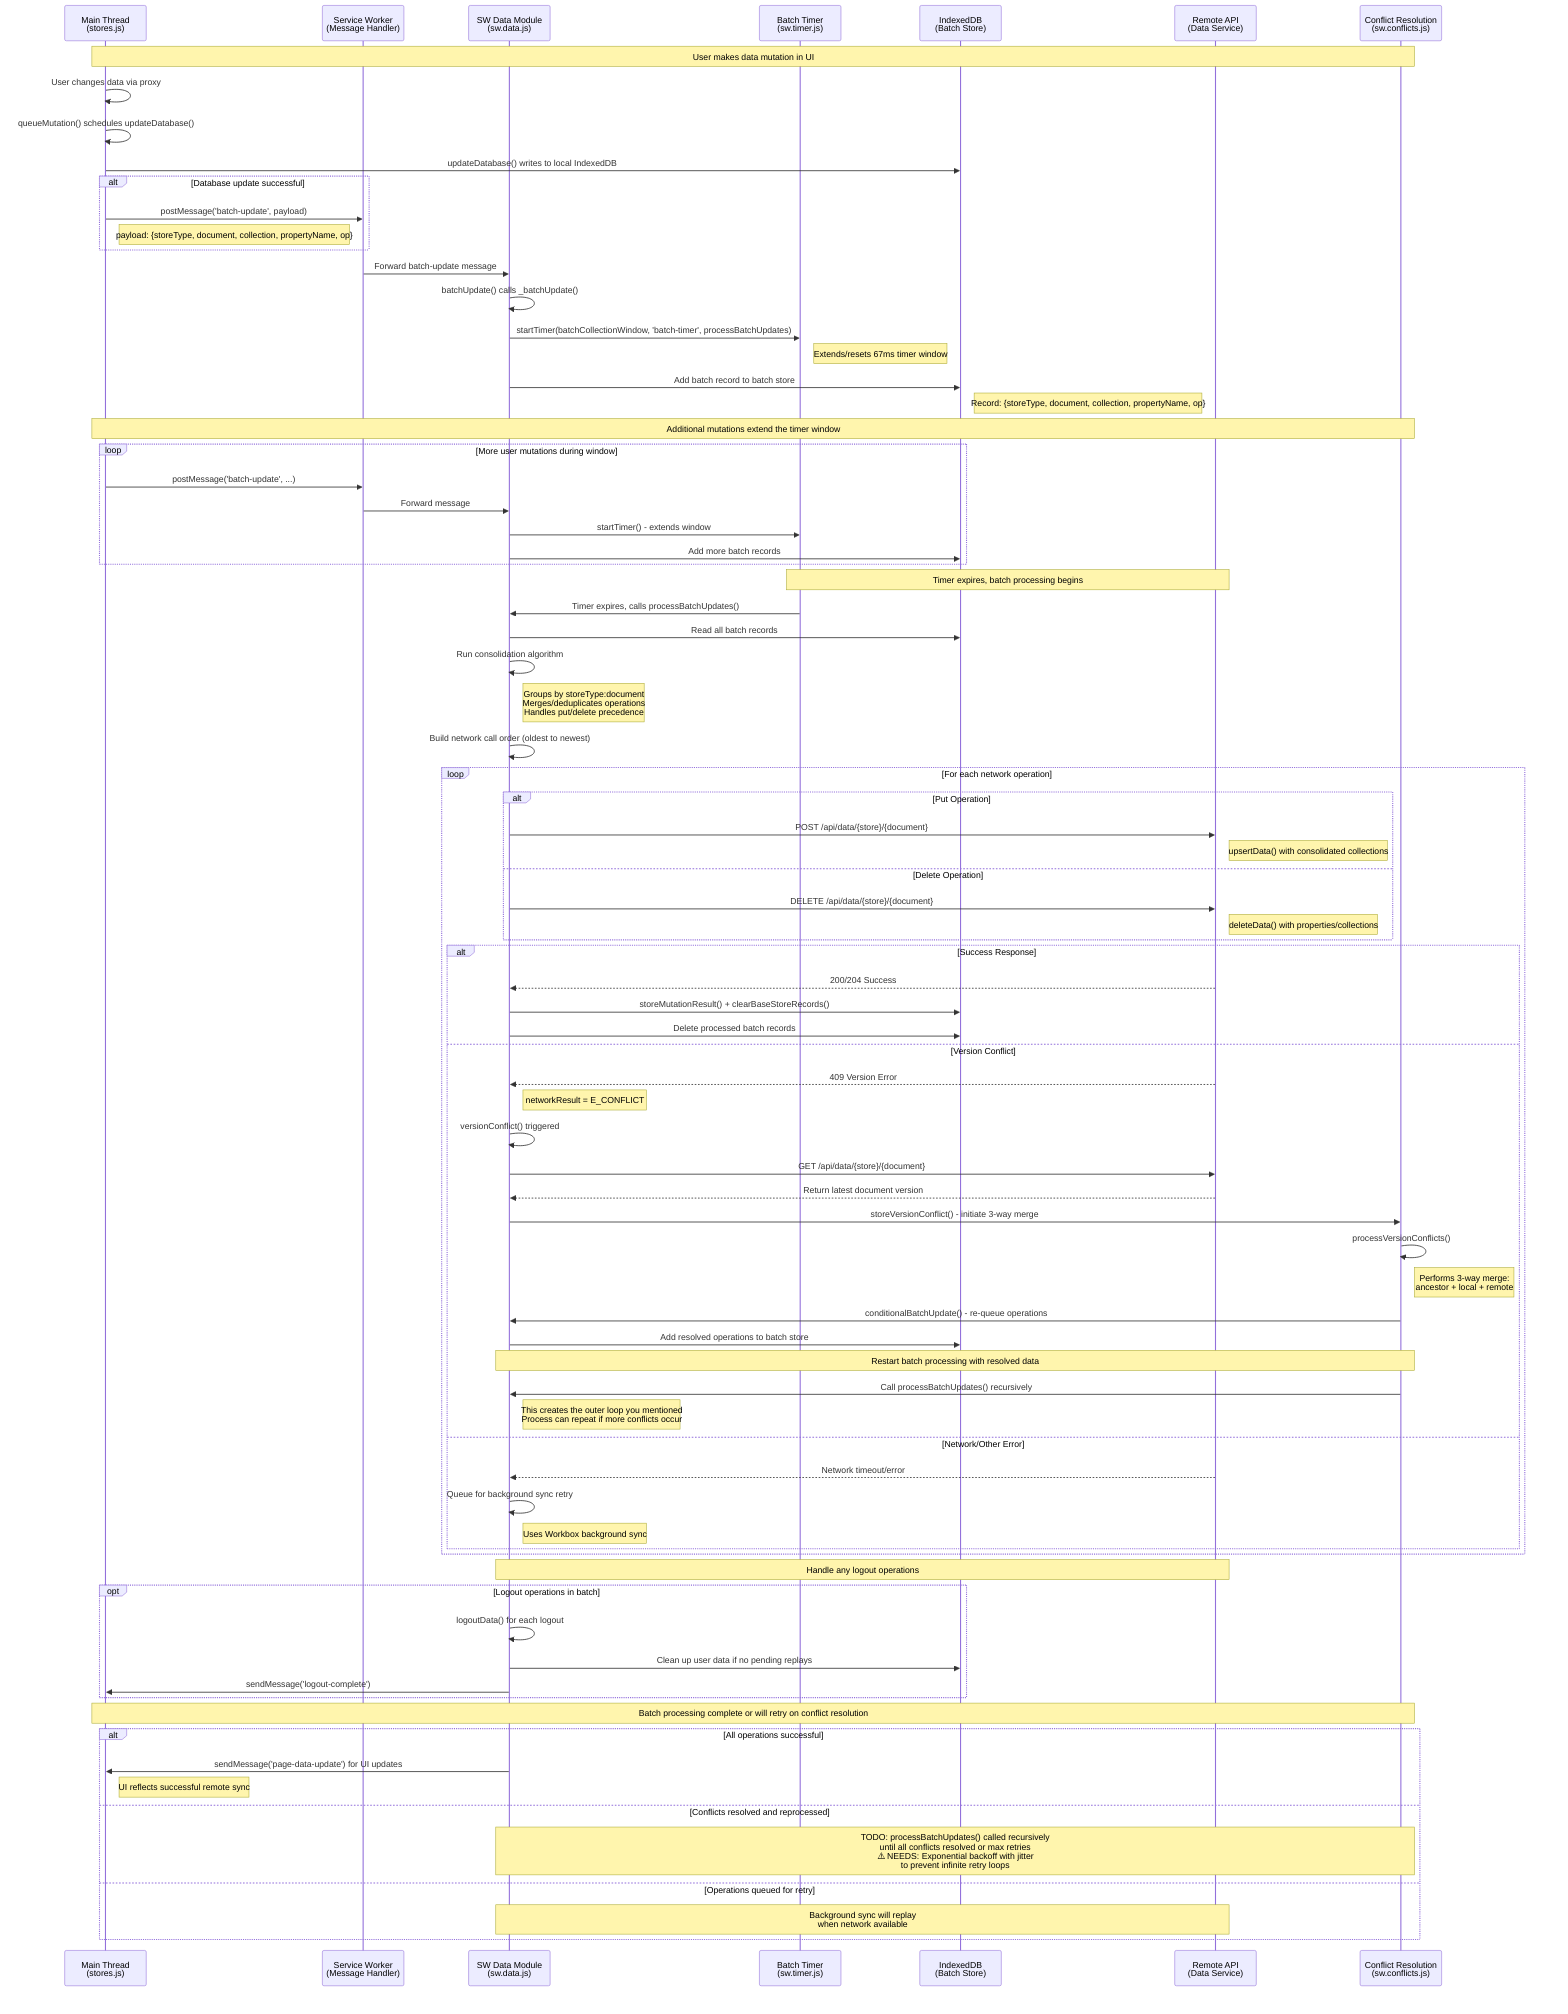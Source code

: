 sequenceDiagram
    participant MT as Main Thread<br/>(stores.js)
    participant SW as Service Worker<br/>(Message Handler)
    participant SWD as SW Data Module<br/>(sw.data.js)
    participant Timer as Batch Timer<br/>(sw.timer.js)
    participant IDB as IndexedDB<br/>(Batch Store)
    participant API as Remote API<br/>(Data Service)
    participant Conflict as Conflict Resolution<br/>(sw.conflicts.js)

    Note over MT, Conflict: User makes data mutation in UI

    MT->>MT: User changes data via proxy
    MT->>MT: queueMutation() schedules updateDatabase()
    MT->>IDB: updateDatabase() writes to local IndexedDB
    
    alt Database update successful
        MT->>SW: postMessage('batch-update', payload)
        Note right of MT: payload: {storeType, document, collection, propertyName, op}
    end

    SW->>SWD: Forward batch-update message
    SWD->>SWD: batchUpdate() calls _batchUpdate()
    SWD->>Timer: startTimer(batchCollectionWindow, 'batch-timer', processBatchUpdates)
    Note right of Timer: Extends/resets 67ms timer window
    SWD->>IDB: Add batch record to batch store
    Note right of IDB: Record: {storeType, document, collection, propertyName, op}

    Note over MT, Conflict: Additional mutations extend the timer window

    loop More user mutations during window
        MT->>SW: postMessage('batch-update', ...)
        SW->>SWD: Forward message
        SWD->>Timer: startTimer() - extends window
        SWD->>IDB: Add more batch records
    end

    Note over Timer, API: Timer expires, batch processing begins

    Timer->>SWD: Timer expires, calls processBatchUpdates()
    
    SWD->>IDB: Read all batch records
    SWD->>SWD: Run consolidation algorithm
    Note right of SWD: Groups by storeType:document<br/>Merges/deduplicates operations<br/>Handles put/delete precedence

    SWD->>SWD: Build network call order (oldest to newest)
    
    loop For each network operation
        alt Put Operation
            SWD->>API: POST /api/data/{store}/{document}
            Note right of API: upsertData() with consolidated collections
        else Delete Operation  
            SWD->>API: DELETE /api/data/{store}/{document}
            Note right of API: deleteData() with properties/collections
        end
        
        alt Success Response
            API-->>SWD: 200/204 Success
            SWD->>IDB: storeMutationResult() + clearBaseStoreRecords()
            SWD->>IDB: Delete processed batch records
            
        else Version Conflict
            API-->>SWD: 409 Version Error
            Note right of SWD: networkResult = E_CONFLICT
            SWD->>SWD: versionConflict() triggered
            SWD->>API: GET /api/data/{store}/{document}
            API-->>SWD: Return latest document version
            SWD->>Conflict: storeVersionConflict() - initiate 3-way merge
            Conflict->>Conflict: processVersionConflicts()
            Note right of Conflict: Performs 3-way merge:<br/>ancestor + local + remote
            Conflict->>SWD: conditionalBatchUpdate() - re-queue operations
            SWD->>IDB: Add resolved operations to batch store
            
            Note over SWD, Conflict: Restart batch processing with resolved data
            Conflict->>SWD: Call processBatchUpdates() recursively
            Note right of SWD: This creates the outer loop you mentioned<br/>Process can repeat if more conflicts occur
            
        else Network/Other Error
            API-->>SWD: Network timeout/error
            SWD->>SWD: Queue for background sync retry
            Note right of SWD: Uses Workbox background sync
        end
    end

    Note over SWD, API: Handle any logout operations
    
    opt Logout operations in batch
        SWD->>SWD: logoutData() for each logout
        SWD->>IDB: Clean up user data if no pending replays
        SWD->>MT: sendMessage('logout-complete')
    end

    Note over MT, Conflict: Batch processing complete or will retry on conflict resolution

    alt All operations successful
        SWD->>MT: sendMessage('page-data-update') for UI updates
        Note right of MT: UI reflects successful remote sync
    else Conflicts resolved and reprocessed
                    Note over SWD, Conflict: TODO: processBatchUpdates() called recursively<br/>until all conflicts resolved or max retries<br/>⚠️ NEEDS: Exponential backoff with jitter<br/>to prevent infinite retry loops
    else Operations queued for retry
        Note over SWD, API: Background sync will replay<br/>when network available
    end